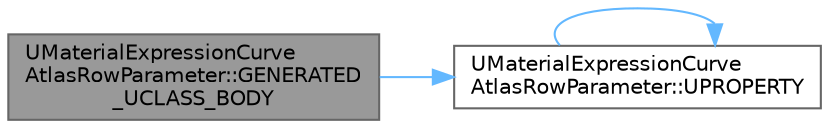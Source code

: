 digraph "UMaterialExpressionCurveAtlasRowParameter::GENERATED_UCLASS_BODY"
{
 // INTERACTIVE_SVG=YES
 // LATEX_PDF_SIZE
  bgcolor="transparent";
  edge [fontname=Helvetica,fontsize=10,labelfontname=Helvetica,labelfontsize=10];
  node [fontname=Helvetica,fontsize=10,shape=box,height=0.2,width=0.4];
  rankdir="LR";
  Node1 [id="Node000001",label="UMaterialExpressionCurve\lAtlasRowParameter::GENERATED\l_UCLASS_BODY",height=0.2,width=0.4,color="gray40", fillcolor="grey60", style="filled", fontcolor="black",tooltip=" "];
  Node1 -> Node2 [id="edge1_Node000001_Node000002",color="steelblue1",style="solid",tooltip=" "];
  Node2 [id="Node000002",label="UMaterialExpressionCurve\lAtlasRowParameter::UPROPERTY",height=0.2,width=0.4,color="grey40", fillcolor="white", style="filled",URL="$d9/d3d/classUMaterialExpressionCurveAtlasRowParameter.html#a067f53af44eef0199fb689df7a632ad7",tooltip=" "];
  Node2 -> Node2 [id="edge2_Node000002_Node000002",color="steelblue1",style="solid",tooltip=" "];
}
